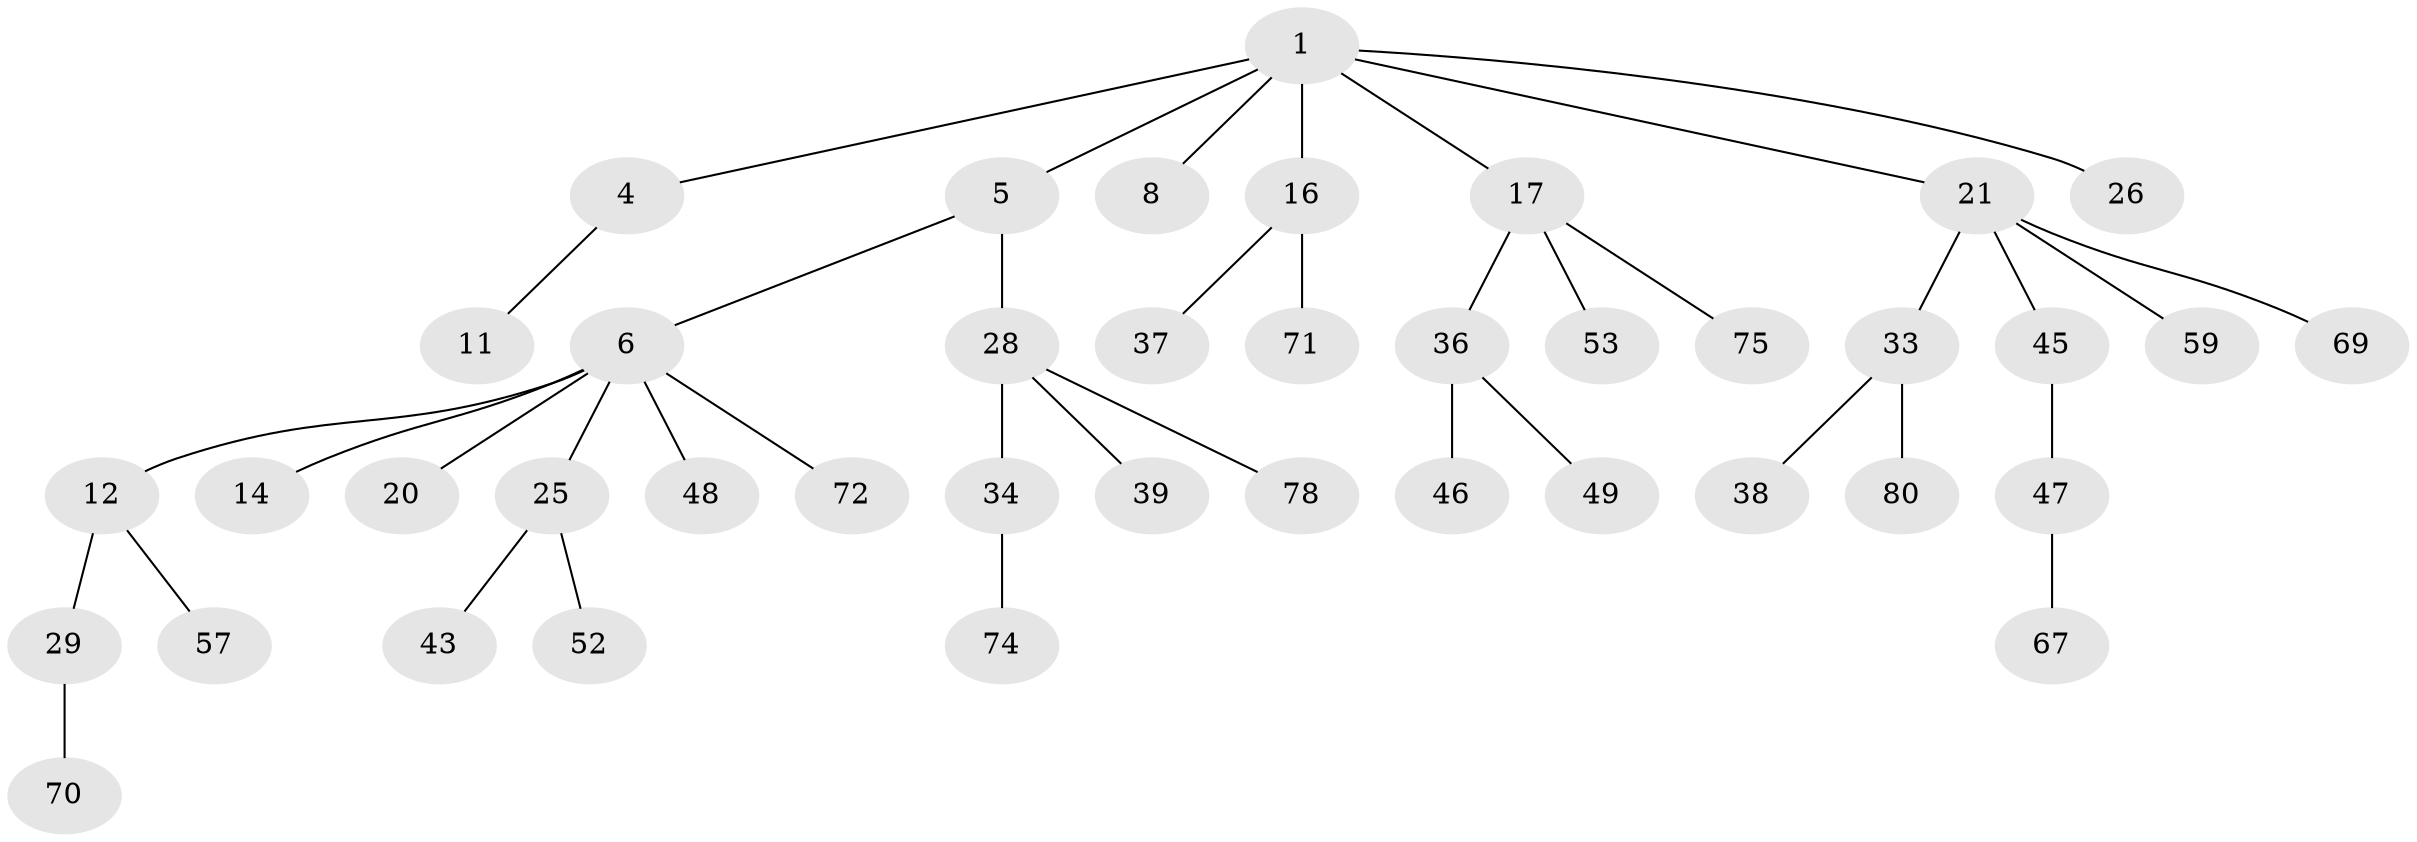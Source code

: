 // original degree distribution, {2: 0.20481927710843373, 7: 0.012048192771084338, 3: 0.10843373493975904, 5: 0.024096385542168676, 6: 0.012048192771084338, 4: 0.10843373493975904, 1: 0.5301204819277109}
// Generated by graph-tools (version 1.1) at 2025/15/03/09/25 04:15:41]
// undirected, 41 vertices, 40 edges
graph export_dot {
graph [start="1"]
  node [color=gray90,style=filled];
  1 [super="+2+3"];
  4;
  5 [super="+81+18"];
  6 [super="+40+7+24+56"];
  8 [super="+79+23+13"];
  11 [super="+73"];
  12 [super="+15+22"];
  14;
  16 [super="+66+19"];
  17 [super="+27"];
  20;
  21 [super="+30+65+31"];
  25;
  26 [super="+35+68+42"];
  28;
  29;
  33;
  34;
  36 [super="+44"];
  37;
  38 [super="+61"];
  39 [super="+41"];
  43;
  45 [super="+62"];
  46 [super="+64"];
  47;
  48;
  49;
  52 [super="+76"];
  53;
  57;
  59;
  67;
  69;
  70;
  71;
  72;
  74;
  75;
  78 [super="+82"];
  80;
  1 -- 16;
  1 -- 17;
  1 -- 4;
  1 -- 5;
  1 -- 8;
  1 -- 26;
  1 -- 21;
  4 -- 11;
  5 -- 6;
  5 -- 28;
  6 -- 12;
  6 -- 48;
  6 -- 20;
  6 -- 72;
  6 -- 25;
  6 -- 14;
  12 -- 57;
  12 -- 29;
  16 -- 71;
  16 -- 37;
  17 -- 75;
  17 -- 36;
  17 -- 53;
  21 -- 45;
  21 -- 59;
  21 -- 69;
  21 -- 33;
  25 -- 43;
  25 -- 52;
  28 -- 34;
  28 -- 39;
  28 -- 78;
  29 -- 70;
  33 -- 38;
  33 -- 80;
  34 -- 74;
  36 -- 49;
  36 -- 46;
  45 -- 47;
  47 -- 67;
}
